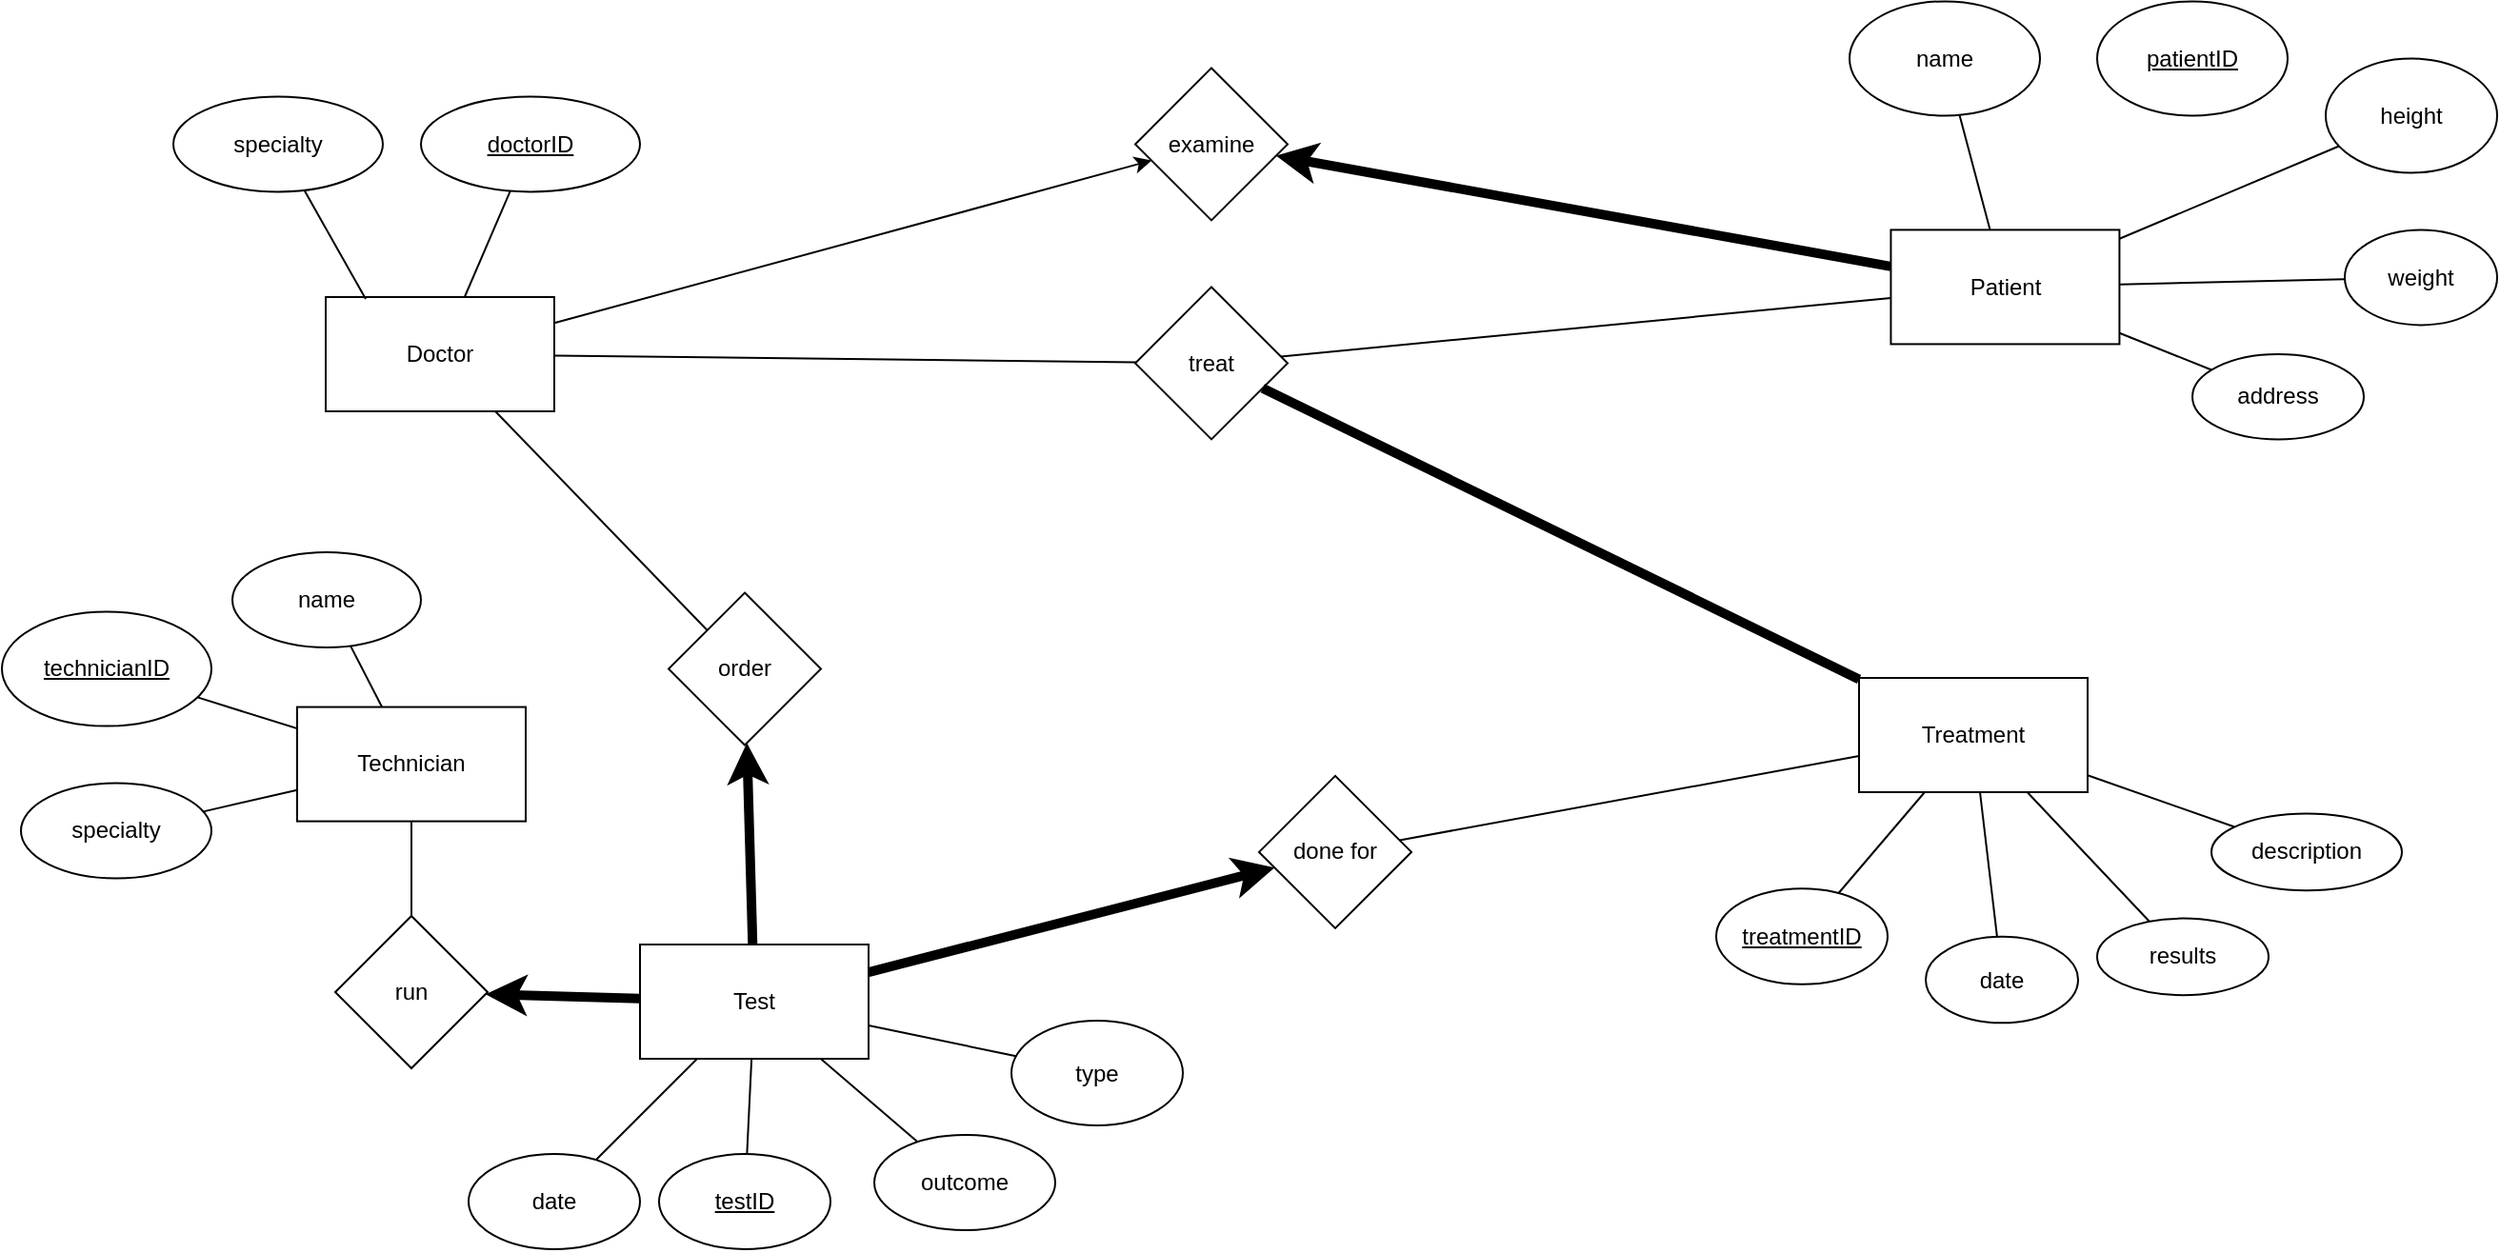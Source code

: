 <mxfile version="21.0.8" type="google"><diagram name="Page-1" id="lBvhPX9X3PjZGNHmWQfb"><mxGraphModel grid="1" page="1" gridSize="10" guides="1" tooltips="1" connect="1" arrows="1" fold="1" pageScale="1" pageWidth="850" pageHeight="1100" math="0" shadow="0"><root><mxCell id="0"/><mxCell id="1" parent="0"/><mxCell id="eAiQvj_dieHr4mTa7Pz4-26" value="examine" style="rhombus;whiteSpace=wrap;html=1;" vertex="1" parent="1"><mxGeometry x="-335" y="149.71" width="80" height="80" as="geometry"/></mxCell><mxCell id="eAiQvj_dieHr4mTa7Pz4-41" value="" style="endArrow=classic;html=1;rounded=0;strokeWidth=1;" edge="1" parent="1" source="eAiQvj_dieHr4mTa7Pz4-28" target="eAiQvj_dieHr4mTa7Pz4-26"><mxGeometry width="50" height="50" relative="1" as="geometry"><mxPoint x="-200" y="360" as="sourcePoint"/><mxPoint x="-190" y="360" as="targetPoint"/></mxGeometry></mxCell><mxCell id="eAiQvj_dieHr4mTa7Pz4-68" value="run" style="rhombus;whiteSpace=wrap;html=1;" vertex="1" parent="1"><mxGeometry x="-755" y="595" width="80" height="80" as="geometry"/></mxCell><mxCell id="eAiQvj_dieHr4mTa7Pz4-83" value="" style="endArrow=none;html=1;rounded=0;" edge="1" parent="1" source="eAiQvj_dieHr4mTa7Pz4-110" target="eAiQvj_dieHr4mTa7Pz4-68"><mxGeometry width="50" height="50" relative="1" as="geometry"><mxPoint x="-560" y="525" as="sourcePoint"/><mxPoint x="-70" y="525" as="targetPoint"/></mxGeometry></mxCell><mxCell id="eAiQvj_dieHr4mTa7Pz4-107" value="order" style="rhombus;whiteSpace=wrap;html=1;" vertex="1" parent="1"><mxGeometry x="-580" y="425.29" width="80" height="80" as="geometry"/></mxCell><mxCell id="eAiQvj_dieHr4mTa7Pz4-114" value="" style="endArrow=none;html=1;rounded=0;" edge="1" parent="1" source="eAiQvj_dieHr4mTa7Pz4-28" target="eAiQvj_dieHr4mTa7Pz4-107"><mxGeometry width="50" height="50" relative="1" as="geometry"><mxPoint x="-359" y="350" as="sourcePoint"/><mxPoint x="-144" y="489" as="targetPoint"/></mxGeometry></mxCell><mxCell id="eAiQvj_dieHr4mTa7Pz4-166" value="" style="endArrow=classic;html=1;rounded=0;strokeWidth=5;" edge="1" parent="1" source="eAiQvj_dieHr4mTa7Pz4-20" target="eAiQvj_dieHr4mTa7Pz4-26"><mxGeometry width="50" height="50" relative="1" as="geometry"><mxPoint x="-60" y="224.71" as="sourcePoint"/><mxPoint x="-151.243" y="273.467" as="targetPoint"/></mxGeometry></mxCell><mxCell id="eAiQvj_dieHr4mTa7Pz4-28" value="Doctor" style="rounded=0;whiteSpace=wrap;html=1;" vertex="1" parent="1"><mxGeometry x="-760" y="270" width="120" height="60" as="geometry"/></mxCell><mxCell id="eAiQvj_dieHr4mTa7Pz4-29" value="specialty" style="ellipse;whiteSpace=wrap;html=1;" vertex="1" parent="1"><mxGeometry x="-840" y="164.71" width="110" height="50" as="geometry"/></mxCell><mxCell id="eAiQvj_dieHr4mTa7Pz4-30" value="&lt;u&gt;doctorID&lt;/u&gt;" style="ellipse;whiteSpace=wrap;html=1;" vertex="1" parent="1"><mxGeometry x="-710" y="164.71" width="115" height="50" as="geometry"/></mxCell><mxCell id="eAiQvj_dieHr4mTa7Pz4-35" value="" style="endArrow=none;html=1;rounded=0;" edge="1" parent="1" source="eAiQvj_dieHr4mTa7Pz4-28" target="eAiQvj_dieHr4mTa7Pz4-30"><mxGeometry width="50" height="50" relative="1" as="geometry"><mxPoint x="-760" y="260" as="sourcePoint"/><mxPoint x="-790" y="160" as="targetPoint"/></mxGeometry></mxCell><mxCell id="eAiQvj_dieHr4mTa7Pz4-36" value="" style="endArrow=none;html=1;rounded=0;exitX=0.175;exitY=0.017;exitDx=0;exitDy=0;exitPerimeter=0;" edge="1" parent="1" source="eAiQvj_dieHr4mTa7Pz4-28" target="eAiQvj_dieHr4mTa7Pz4-29"><mxGeometry width="50" height="50" relative="1" as="geometry"><mxPoint x="-660" y="100" as="sourcePoint"/><mxPoint x="-610" y="50" as="targetPoint"/></mxGeometry></mxCell><mxCell id="eAiQvj_dieHr4mTa7Pz4-20" value="Patient" style="rounded=0;whiteSpace=wrap;html=1;" vertex="1" parent="1"><mxGeometry x="61.71" y="234.71" width="120" height="60" as="geometry"/></mxCell><mxCell id="eAiQvj_dieHr4mTa7Pz4-21" value="name" style="ellipse;whiteSpace=wrap;html=1;" vertex="1" parent="1"><mxGeometry x="40" y="114.71" width="100" height="60" as="geometry"/></mxCell><mxCell id="eAiQvj_dieHr4mTa7Pz4-53" value="&lt;u&gt;patientID&lt;/u&gt;" style="ellipse;whiteSpace=wrap;html=1;" vertex="1" parent="1"><mxGeometry x="170" y="114.71" width="100" height="60" as="geometry"/></mxCell><mxCell id="eAiQvj_dieHr4mTa7Pz4-95" value="height" style="ellipse;whiteSpace=wrap;html=1;" vertex="1" parent="1"><mxGeometry x="290" y="144.71" width="90" height="60" as="geometry"/></mxCell><mxCell id="eAiQvj_dieHr4mTa7Pz4-97" value="weight" style="ellipse;whiteSpace=wrap;html=1;" vertex="1" parent="1"><mxGeometry x="300" y="234.71" width="80" height="50" as="geometry"/></mxCell><mxCell id="eAiQvj_dieHr4mTa7Pz4-99" value="address" style="ellipse;whiteSpace=wrap;html=1;" vertex="1" parent="1"><mxGeometry x="220" y="300" width="90" height="44.71" as="geometry"/></mxCell><mxCell id="eAiQvj_dieHr4mTa7Pz4-23" value="" style="endArrow=none;html=1;rounded=0;" edge="1" parent="1" source="eAiQvj_dieHr4mTa7Pz4-21" target="eAiQvj_dieHr4mTa7Pz4-20"><mxGeometry width="50" height="50" relative="1" as="geometry"><mxPoint x="-90" y="374.71" as="sourcePoint"/><mxPoint y="374.71" as="targetPoint"/></mxGeometry></mxCell><mxCell id="eAiQvj_dieHr4mTa7Pz4-96" value="" style="endArrow=none;html=1;rounded=0;" edge="1" parent="1" source="eAiQvj_dieHr4mTa7Pz4-95" target="eAiQvj_dieHr4mTa7Pz4-20"><mxGeometry width="50" height="50" relative="1" as="geometry"><mxPoint x="130" y="474.71" as="sourcePoint"/><mxPoint x="229" y="464.71" as="targetPoint"/></mxGeometry></mxCell><mxCell id="eAiQvj_dieHr4mTa7Pz4-98" value="" style="endArrow=none;html=1;rounded=0;" edge="1" parent="1" source="eAiQvj_dieHr4mTa7Pz4-97" target="eAiQvj_dieHr4mTa7Pz4-20"><mxGeometry width="50" height="50" relative="1" as="geometry"><mxPoint x="60" y="554.71" as="sourcePoint"/><mxPoint x="159" y="544.71" as="targetPoint"/></mxGeometry></mxCell><mxCell id="eAiQvj_dieHr4mTa7Pz4-100" value="" style="endArrow=none;html=1;rounded=0;" edge="1" parent="1" source="eAiQvj_dieHr4mTa7Pz4-99" target="eAiQvj_dieHr4mTa7Pz4-20"><mxGeometry width="50" height="50" relative="1" as="geometry"><mxPoint x="120" y="570" as="sourcePoint"/><mxPoint x="80" y="434.706" as="targetPoint"/></mxGeometry></mxCell><mxCell id="eAiQvj_dieHr4mTa7Pz4-42" value="results" style="ellipse;whiteSpace=wrap;html=1;" vertex="1" parent="1"><mxGeometry x="170" y="596.3" width="90" height="40.29" as="geometry"/></mxCell><mxCell id="eAiQvj_dieHr4mTa7Pz4-43" value="Treatment" style="rounded=0;whiteSpace=wrap;html=1;" vertex="1" parent="1"><mxGeometry x="45" y="470" width="120" height="60" as="geometry"/></mxCell><mxCell id="eAiQvj_dieHr4mTa7Pz4-44" value="date" style="ellipse;whiteSpace=wrap;html=1;" vertex="1" parent="1"><mxGeometry x="80" y="605.87" width="80" height="45.29" as="geometry"/></mxCell><mxCell id="eAiQvj_dieHr4mTa7Pz4-45" value="description" style="ellipse;whiteSpace=wrap;html=1;" vertex="1" parent="1"><mxGeometry x="230" y="541.3" width="100" height="40.29" as="geometry"/></mxCell><mxCell id="eAiQvj_dieHr4mTa7Pz4-102" value="&lt;u&gt;treatmentID&lt;/u&gt;" style="ellipse;whiteSpace=wrap;html=1;" vertex="1" parent="1"><mxGeometry x="-30" y="580.58" width="90" height="50.29" as="geometry"/></mxCell><mxCell id="eAiQvj_dieHr4mTa7Pz4-47" value="" style="endArrow=none;html=1;rounded=0;" edge="1" parent="1" source="eAiQvj_dieHr4mTa7Pz4-43" target="eAiQvj_dieHr4mTa7Pz4-42"><mxGeometry width="50" height="50" relative="1" as="geometry"><mxPoint x="-9" y="1181.99" as="sourcePoint"/><mxPoint x="41" y="1131.99" as="targetPoint"/></mxGeometry></mxCell><mxCell id="eAiQvj_dieHr4mTa7Pz4-46" value="" style="endArrow=none;html=1;rounded=0;" edge="1" parent="1" source="eAiQvj_dieHr4mTa7Pz4-44" target="eAiQvj_dieHr4mTa7Pz4-43"><mxGeometry width="50" height="50" relative="1" as="geometry"><mxPoint x="-79" y="1181.99" as="sourcePoint"/><mxPoint x="-29" y="1131.99" as="targetPoint"/></mxGeometry></mxCell><mxCell id="eAiQvj_dieHr4mTa7Pz4-48" value="" style="endArrow=none;html=1;rounded=0;" edge="1" parent="1" source="eAiQvj_dieHr4mTa7Pz4-43" target="eAiQvj_dieHr4mTa7Pz4-45"><mxGeometry width="50" height="50" relative="1" as="geometry"><mxPoint x="81" y="1171.99" as="sourcePoint"/><mxPoint x="131" y="1121.99" as="targetPoint"/></mxGeometry></mxCell><mxCell id="eAiQvj_dieHr4mTa7Pz4-103" value="" style="endArrow=none;html=1;rounded=0;" edge="1" parent="1" source="eAiQvj_dieHr4mTa7Pz4-102" target="eAiQvj_dieHr4mTa7Pz4-43"><mxGeometry width="50" height="50" relative="1" as="geometry"><mxPoint x="-207.29" y="1141.99" as="sourcePoint"/><mxPoint x="-39.997" y="1176.99" as="targetPoint"/></mxGeometry></mxCell><mxCell id="eAiQvj_dieHr4mTa7Pz4-70" value="Test" style="rounded=0;whiteSpace=wrap;html=1;" vertex="1" parent="1"><mxGeometry x="-595" y="610" width="120" height="60" as="geometry"/></mxCell><mxCell id="eAiQvj_dieHr4mTa7Pz4-71" value="date" style="ellipse;whiteSpace=wrap;html=1;" vertex="1" parent="1"><mxGeometry x="-685" y="720" width="90" height="50" as="geometry"/></mxCell><mxCell id="eAiQvj_dieHr4mTa7Pz4-72" value="outcome" style="ellipse;whiteSpace=wrap;html=1;" vertex="1" parent="1"><mxGeometry x="-472" y="710" width="95" height="50" as="geometry"/></mxCell><mxCell id="eAiQvj_dieHr4mTa7Pz4-78" value="type" style="ellipse;whiteSpace=wrap;html=1;" vertex="1" parent="1"><mxGeometry x="-400" y="650" width="90" height="55" as="geometry"/></mxCell><mxCell id="eAiQvj_dieHr4mTa7Pz4-80" value="&lt;u&gt;testID&lt;/u&gt;" style="ellipse;whiteSpace=wrap;html=1;" vertex="1" parent="1"><mxGeometry x="-585" y="720" width="90" height="50" as="geometry"/></mxCell><mxCell id="eAiQvj_dieHr4mTa7Pz4-73" value="" style="endArrow=none;html=1;rounded=0;" edge="1" parent="1" source="eAiQvj_dieHr4mTa7Pz4-71" target="eAiQvj_dieHr4mTa7Pz4-70"><mxGeometry width="50" height="50" relative="1" as="geometry"><mxPoint x="-1229" y="1345" as="sourcePoint"/><mxPoint x="-1179" y="1295" as="targetPoint"/></mxGeometry></mxCell><mxCell id="eAiQvj_dieHr4mTa7Pz4-75" value="" style="endArrow=none;html=1;rounded=0;" edge="1" parent="1" source="eAiQvj_dieHr4mTa7Pz4-70" target="eAiQvj_dieHr4mTa7Pz4-72"><mxGeometry width="50" height="50" relative="1" as="geometry"><mxPoint x="-1069" y="1335" as="sourcePoint"/><mxPoint x="-1019" y="1285" as="targetPoint"/></mxGeometry></mxCell><mxCell id="eAiQvj_dieHr4mTa7Pz4-79" value="" style="endArrow=none;html=1;rounded=0;" edge="1" parent="1" source="eAiQvj_dieHr4mTa7Pz4-78" target="eAiQvj_dieHr4mTa7Pz4-70"><mxGeometry width="50" height="50" relative="1" as="geometry"><mxPoint x="-1250" y="1415" as="sourcePoint"/><mxPoint x="-1179" y="1435" as="targetPoint"/></mxGeometry></mxCell><mxCell id="eAiQvj_dieHr4mTa7Pz4-81" value="" style="endArrow=none;html=1;rounded=0;" edge="1" parent="1" source="eAiQvj_dieHr4mTa7Pz4-80" target="eAiQvj_dieHr4mTa7Pz4-70"><mxGeometry width="50" height="50" relative="1" as="geometry"><mxPoint x="-1149" y="1425" as="sourcePoint"/><mxPoint x="-1143.66" y="1415" as="targetPoint"/></mxGeometry></mxCell><mxCell id="eAiQvj_dieHr4mTa7Pz4-64" value="specialty" style="ellipse;whiteSpace=wrap;html=1;" vertex="1" parent="1"><mxGeometry x="-920" y="525.29" width="100" height="50" as="geometry"/></mxCell><mxCell id="eAiQvj_dieHr4mTa7Pz4-110" value="Technician" style="rounded=0;whiteSpace=wrap;html=1;" vertex="1" parent="1"><mxGeometry x="-775" y="485.29" width="120" height="60" as="geometry"/></mxCell><mxCell id="eAiQvj_dieHr4mTa7Pz4-111" value="&lt;u&gt;technicianID&lt;/u&gt;" style="ellipse;whiteSpace=wrap;html=1;" vertex="1" parent="1"><mxGeometry x="-930" y="435.29" width="110" height="60" as="geometry"/></mxCell><mxCell id="eAiQvj_dieHr4mTa7Pz4-65" value="" style="endArrow=none;html=1;rounded=0;" edge="1" parent="1" source="eAiQvj_dieHr4mTa7Pz4-64" target="eAiQvj_dieHr4mTa7Pz4-110"><mxGeometry width="50" height="50" relative="1" as="geometry"><mxPoint x="-1755" y="940.29" as="sourcePoint"/><mxPoint x="-1610" y="946.654" as="targetPoint"/></mxGeometry></mxCell><mxCell id="eAiQvj_dieHr4mTa7Pz4-108" value="" style="endArrow=none;html=1;rounded=0;" edge="1" parent="1" source="eAiQvj_dieHr4mTa7Pz4-110" target="eAiQvj_dieHr4mTa7Pz4-111"><mxGeometry width="50" height="50" relative="1" as="geometry"><mxPoint x="-1581" y="900.29" as="sourcePoint"/><mxPoint x="-1514" y="820.29" as="targetPoint"/></mxGeometry></mxCell><mxCell id="08Rl0deq_77zOTOgVMJh-5" value="" style="endArrow=classic;html=1;rounded=0;strokeWidth=5;" edge="1" parent="1" source="eAiQvj_dieHr4mTa7Pz4-70" target="eAiQvj_dieHr4mTa7Pz4-68"><mxGeometry width="50" height="50" relative="1" as="geometry"><mxPoint x="-320" y="550" as="sourcePoint"/><mxPoint x="-270" y="500" as="targetPoint"/></mxGeometry></mxCell><mxCell id="08Rl0deq_77zOTOgVMJh-7" value="treat" style="rhombus;whiteSpace=wrap;html=1;" vertex="1" parent="1"><mxGeometry x="-335" y="264.71" width="80" height="80" as="geometry"/></mxCell><mxCell id="08Rl0deq_77zOTOgVMJh-8" value="" style="endArrow=none;html=1;rounded=0;" edge="1" parent="1" source="eAiQvj_dieHr4mTa7Pz4-28" target="08Rl0deq_77zOTOgVMJh-7"><mxGeometry width="50" height="50" relative="1" as="geometry"><mxPoint x="-320" y="430" as="sourcePoint"/><mxPoint x="-270" y="380" as="targetPoint"/></mxGeometry></mxCell><mxCell id="08Rl0deq_77zOTOgVMJh-9" value="" style="endArrow=none;html=1;rounded=0;" edge="1" parent="1" source="08Rl0deq_77zOTOgVMJh-7" target="eAiQvj_dieHr4mTa7Pz4-20"><mxGeometry width="50" height="50" relative="1" as="geometry"><mxPoint x="-320" y="430" as="sourcePoint"/><mxPoint x="-270" y="380" as="targetPoint"/></mxGeometry></mxCell><mxCell id="08Rl0deq_77zOTOgVMJh-10" value="" style="endArrow=none;html=1;rounded=0;strokeWidth=5;" edge="1" parent="1" source="eAiQvj_dieHr4mTa7Pz4-43" target="08Rl0deq_77zOTOgVMJh-7"><mxGeometry width="50" height="50" relative="1" as="geometry"><mxPoint x="-320" y="430" as="sourcePoint"/><mxPoint x="-270" y="380" as="targetPoint"/></mxGeometry></mxCell><mxCell id="08Rl0deq_77zOTOgVMJh-11" value="name" style="ellipse;whiteSpace=wrap;html=1;" vertex="1" parent="1"><mxGeometry x="-809" y="403.99" width="99" height="50" as="geometry"/></mxCell><mxCell id="08Rl0deq_77zOTOgVMJh-12" value="" style="endArrow=none;html=1;rounded=0;" edge="1" parent="1" source="08Rl0deq_77zOTOgVMJh-11" target="eAiQvj_dieHr4mTa7Pz4-110"><mxGeometry width="50" height="50" relative="1" as="geometry"><mxPoint x="-840" y="662.64" as="sourcePoint"/><mxPoint x="-686.86" y="537.93" as="targetPoint"/></mxGeometry></mxCell><mxCell id="08Rl0deq_77zOTOgVMJh-13" value="done for" style="rhombus;whiteSpace=wrap;html=1;" vertex="1" parent="1"><mxGeometry x="-270" y="521.44" width="80" height="80" as="geometry"/></mxCell><mxCell id="08Rl0deq_77zOTOgVMJh-14" value="" style="endArrow=classic;html=1;rounded=0;strokeWidth=5;" edge="1" parent="1" source="eAiQvj_dieHr4mTa7Pz4-70" target="08Rl0deq_77zOTOgVMJh-13"><mxGeometry width="50" height="50" relative="1" as="geometry"><mxPoint x="-340" y="510" as="sourcePoint"/><mxPoint x="-290" y="460" as="targetPoint"/></mxGeometry></mxCell><mxCell id="08Rl0deq_77zOTOgVMJh-15" value="" style="endArrow=none;html=1;rounded=0;" edge="1" parent="1" source="08Rl0deq_77zOTOgVMJh-13" target="eAiQvj_dieHr4mTa7Pz4-43"><mxGeometry width="50" height="50" relative="1" as="geometry"><mxPoint x="-340" y="510" as="sourcePoint"/><mxPoint x="-290" y="460" as="targetPoint"/></mxGeometry></mxCell><mxCell id="7XfItynN-GCZPj7zPHl1-2" value="" style="endArrow=classic;html=1;rounded=0;strokeWidth=5;" edge="1" parent="1" source="eAiQvj_dieHr4mTa7Pz4-70" target="eAiQvj_dieHr4mTa7Pz4-107"><mxGeometry width="50" height="50" relative="1" as="geometry"><mxPoint x="-550" y="581.59" as="sourcePoint"/><mxPoint x="-337" y="526.59" as="targetPoint"/></mxGeometry></mxCell></root></mxGraphModel></diagram></mxfile>